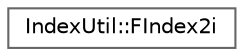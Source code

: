 digraph "Graphical Class Hierarchy"
{
 // INTERACTIVE_SVG=YES
 // LATEX_PDF_SIZE
  bgcolor="transparent";
  edge [fontname=Helvetica,fontsize=10,labelfontname=Helvetica,labelfontsize=10];
  node [fontname=Helvetica,fontsize=10,shape=box,height=0.2,width=0.4];
  rankdir="LR";
  Node0 [id="Node000000",label="IndexUtil::FIndex2i",height=0.2,width=0.4,color="grey40", fillcolor="white", style="filled",URL="$d5/d14/structIndexUtil_1_1FIndex2i.html",tooltip="2-index tuple."];
}
